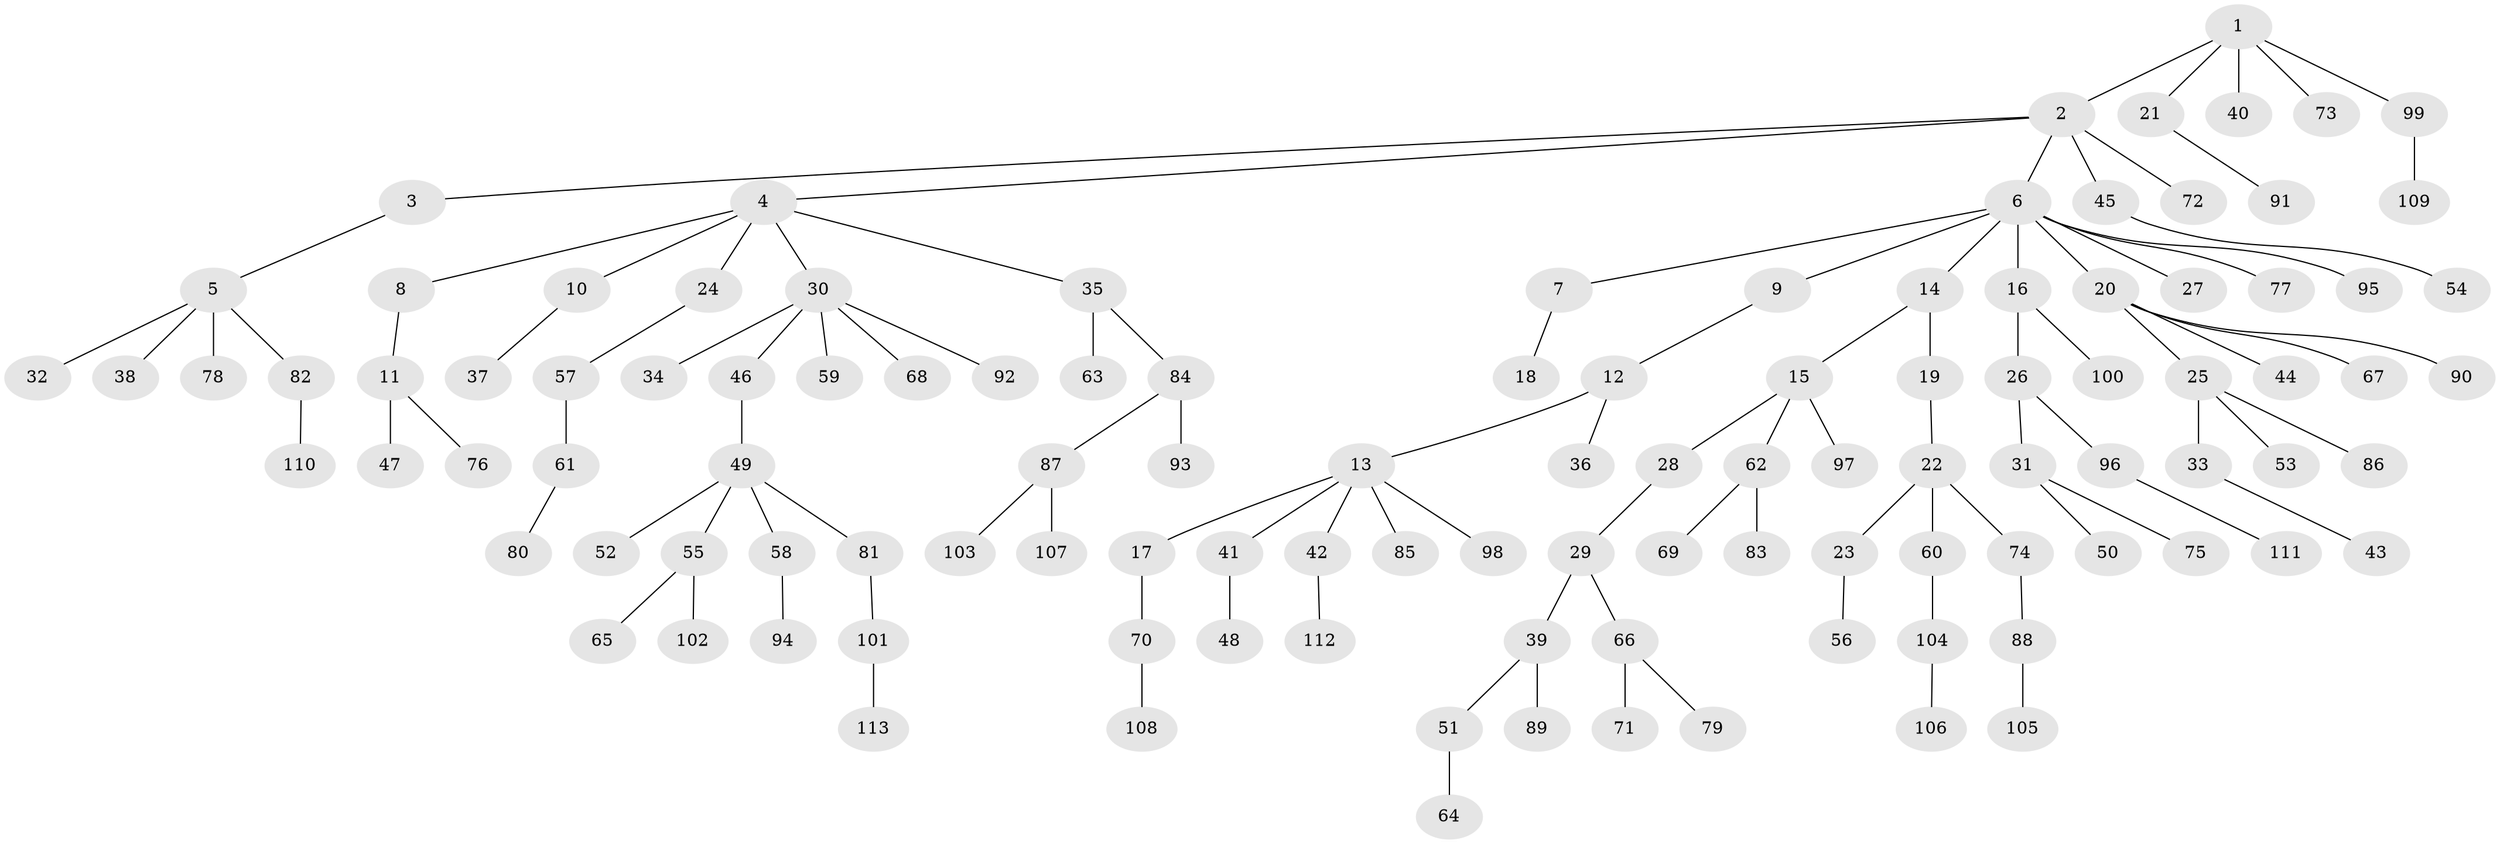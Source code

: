 // Generated by graph-tools (version 1.1) at 2025/11/02/27/25 16:11:29]
// undirected, 113 vertices, 112 edges
graph export_dot {
graph [start="1"]
  node [color=gray90,style=filled];
  1;
  2;
  3;
  4;
  5;
  6;
  7;
  8;
  9;
  10;
  11;
  12;
  13;
  14;
  15;
  16;
  17;
  18;
  19;
  20;
  21;
  22;
  23;
  24;
  25;
  26;
  27;
  28;
  29;
  30;
  31;
  32;
  33;
  34;
  35;
  36;
  37;
  38;
  39;
  40;
  41;
  42;
  43;
  44;
  45;
  46;
  47;
  48;
  49;
  50;
  51;
  52;
  53;
  54;
  55;
  56;
  57;
  58;
  59;
  60;
  61;
  62;
  63;
  64;
  65;
  66;
  67;
  68;
  69;
  70;
  71;
  72;
  73;
  74;
  75;
  76;
  77;
  78;
  79;
  80;
  81;
  82;
  83;
  84;
  85;
  86;
  87;
  88;
  89;
  90;
  91;
  92;
  93;
  94;
  95;
  96;
  97;
  98;
  99;
  100;
  101;
  102;
  103;
  104;
  105;
  106;
  107;
  108;
  109;
  110;
  111;
  112;
  113;
  1 -- 2;
  1 -- 21;
  1 -- 40;
  1 -- 73;
  1 -- 99;
  2 -- 3;
  2 -- 4;
  2 -- 6;
  2 -- 45;
  2 -- 72;
  3 -- 5;
  4 -- 8;
  4 -- 10;
  4 -- 24;
  4 -- 30;
  4 -- 35;
  5 -- 32;
  5 -- 38;
  5 -- 78;
  5 -- 82;
  6 -- 7;
  6 -- 9;
  6 -- 14;
  6 -- 16;
  6 -- 20;
  6 -- 27;
  6 -- 77;
  6 -- 95;
  7 -- 18;
  8 -- 11;
  9 -- 12;
  10 -- 37;
  11 -- 47;
  11 -- 76;
  12 -- 13;
  12 -- 36;
  13 -- 17;
  13 -- 41;
  13 -- 42;
  13 -- 85;
  13 -- 98;
  14 -- 15;
  14 -- 19;
  15 -- 28;
  15 -- 62;
  15 -- 97;
  16 -- 26;
  16 -- 100;
  17 -- 70;
  19 -- 22;
  20 -- 25;
  20 -- 44;
  20 -- 67;
  20 -- 90;
  21 -- 91;
  22 -- 23;
  22 -- 60;
  22 -- 74;
  23 -- 56;
  24 -- 57;
  25 -- 33;
  25 -- 53;
  25 -- 86;
  26 -- 31;
  26 -- 96;
  28 -- 29;
  29 -- 39;
  29 -- 66;
  30 -- 34;
  30 -- 46;
  30 -- 59;
  30 -- 68;
  30 -- 92;
  31 -- 50;
  31 -- 75;
  33 -- 43;
  35 -- 63;
  35 -- 84;
  39 -- 51;
  39 -- 89;
  41 -- 48;
  42 -- 112;
  45 -- 54;
  46 -- 49;
  49 -- 52;
  49 -- 55;
  49 -- 58;
  49 -- 81;
  51 -- 64;
  55 -- 65;
  55 -- 102;
  57 -- 61;
  58 -- 94;
  60 -- 104;
  61 -- 80;
  62 -- 69;
  62 -- 83;
  66 -- 71;
  66 -- 79;
  70 -- 108;
  74 -- 88;
  81 -- 101;
  82 -- 110;
  84 -- 87;
  84 -- 93;
  87 -- 103;
  87 -- 107;
  88 -- 105;
  96 -- 111;
  99 -- 109;
  101 -- 113;
  104 -- 106;
}
